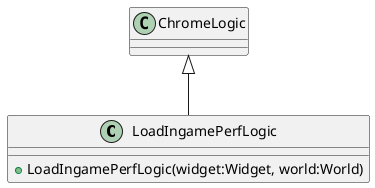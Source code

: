 @startuml
class LoadIngamePerfLogic {
    + LoadIngamePerfLogic(widget:Widget, world:World)
}
ChromeLogic <|-- LoadIngamePerfLogic
@enduml
